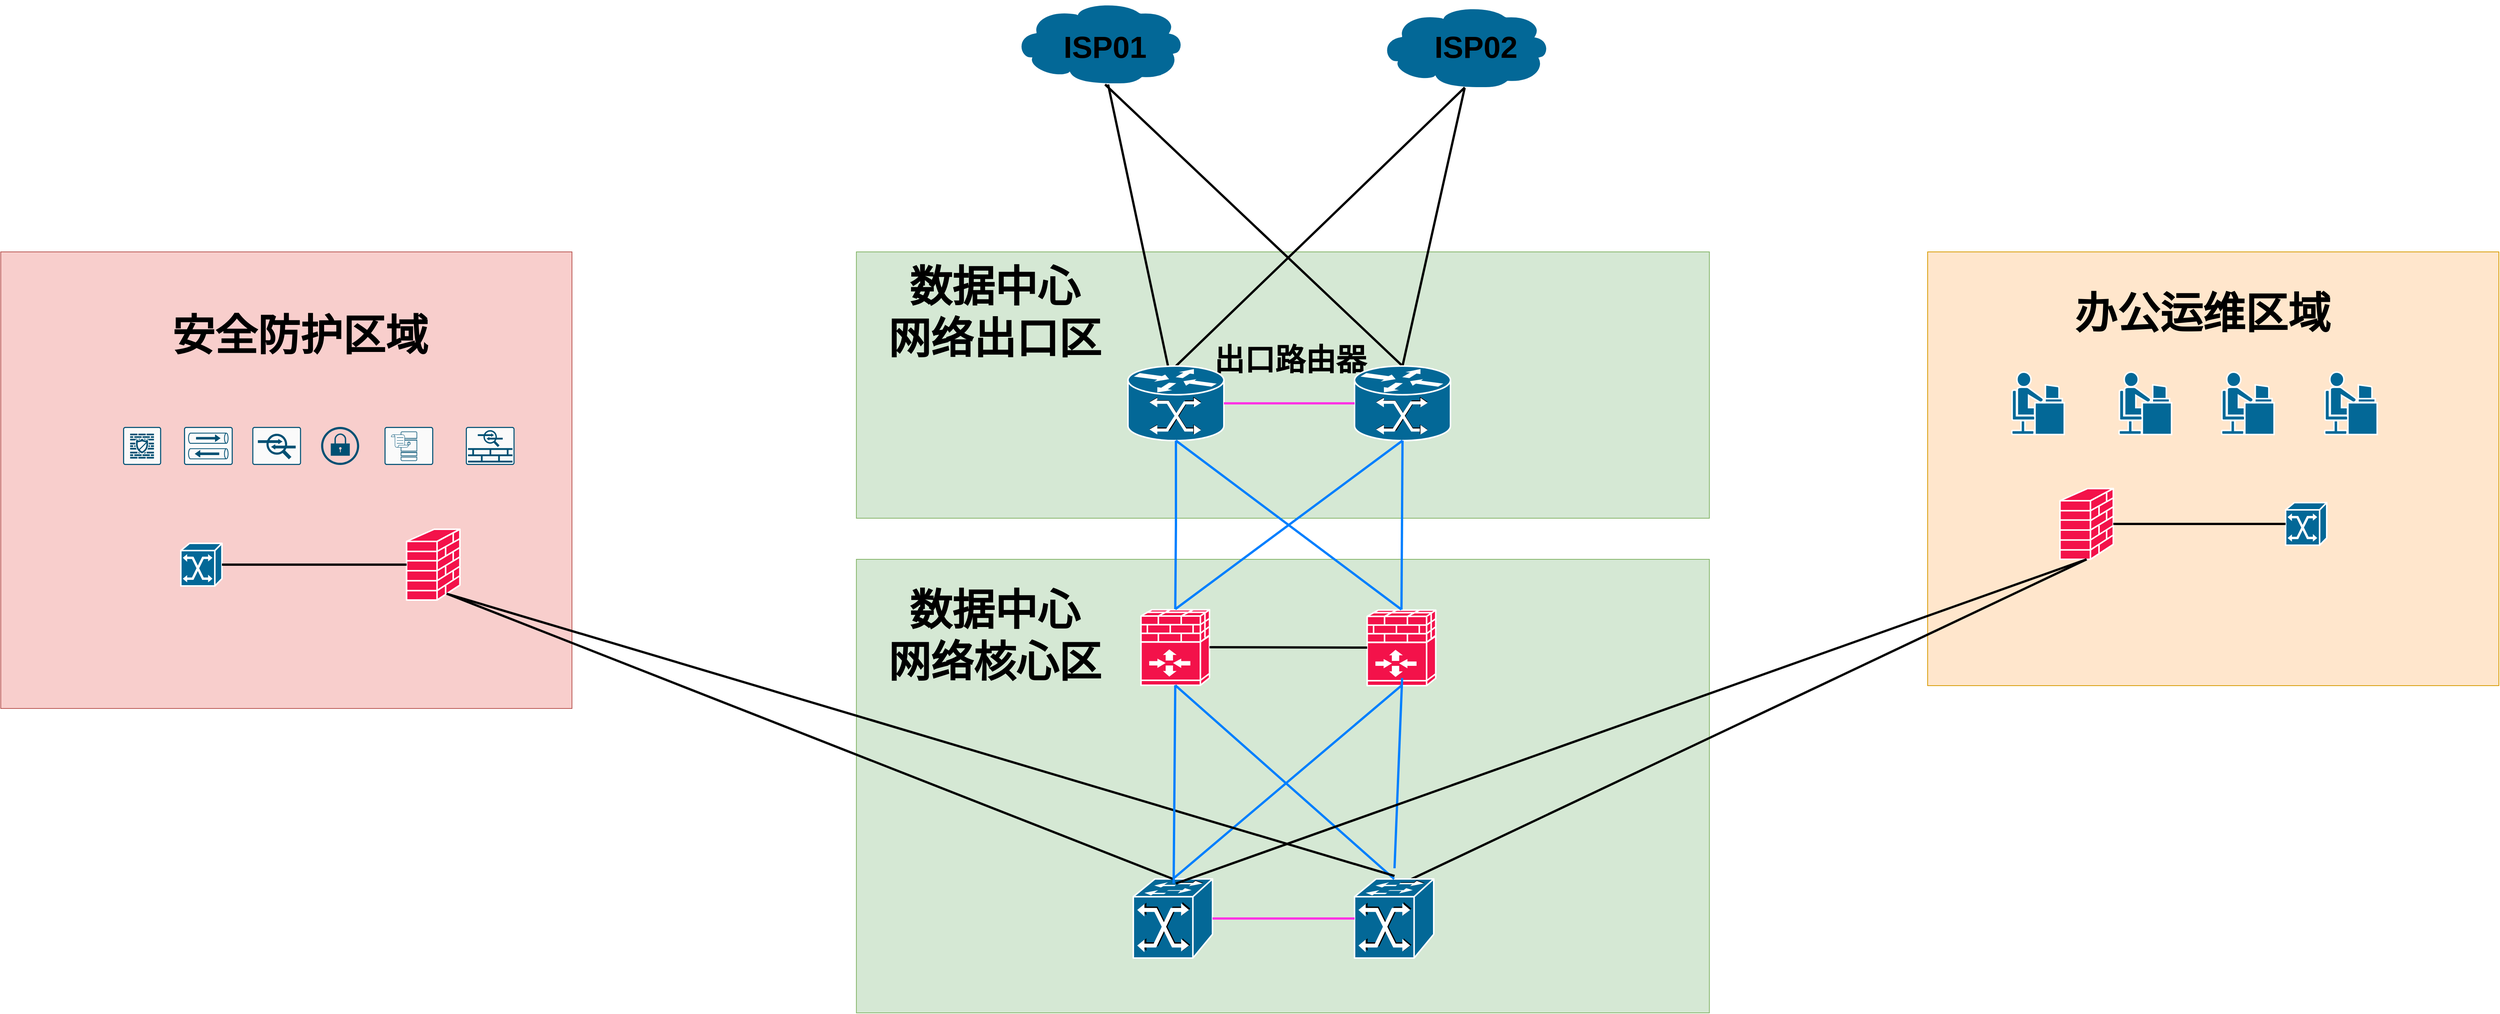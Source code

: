 <mxfile version="22.1.15" type="github">
  <diagram name="第 1 页" id="e8PkdAkC_buC88wBoFo7">
    <mxGraphModel dx="7595" dy="6432" grid="1" gridSize="10" guides="1" tooltips="1" connect="1" arrows="1" fold="1" page="1" pageScale="1" pageWidth="2339" pageHeight="3300" math="0" shadow="0">
      <root>
        <mxCell id="0" />
        <mxCell id="1" parent="0" />
        <mxCell id="6gW5B9_wZC029rqFil08-63" value="" style="rounded=0;whiteSpace=wrap;html=1;fillColor=#d5e8d4;strokeColor=#82b366;" parent="1" vertex="1">
          <mxGeometry x="863.42" y="594" width="1120" height="596" as="geometry" />
        </mxCell>
        <mxCell id="6gW5B9_wZC029rqFil08-65" value="" style="rounded=0;whiteSpace=wrap;html=1;fillColor=#d5e8d4;strokeColor=#82b366;" parent="1" vertex="1">
          <mxGeometry x="863.42" y="190" width="1120" height="350" as="geometry" />
        </mxCell>
        <mxCell id="w58-n9etHen17CW85D_R-123" value="" style="rounded=0;whiteSpace=wrap;html=1;fillColor=#ffe6cc;strokeColor=#d79b00;" parent="1" vertex="1">
          <mxGeometry x="2270" y="190" width="750" height="570" as="geometry" />
        </mxCell>
        <mxCell id="w58-n9etHen17CW85D_R-119" value="" style="rounded=0;whiteSpace=wrap;html=1;fillColor=#f8cecc;strokeColor=#b85450;" parent="1" vertex="1">
          <mxGeometry x="-260" y="190" width="750" height="600" as="geometry" />
        </mxCell>
        <mxCell id="ve32dZPm960FdzRgtReY-1" value="" style="shape=mxgraph.cisco.storage.cloud;sketch=0;html=1;pointerEvents=1;dashed=0;fillColor=#036897;strokeColor=#ffffff;strokeWidth=2;verticalLabelPosition=bottom;verticalAlign=top;align=center;outlineConnect=0;" parent="1" vertex="1">
          <mxGeometry x="1070" y="-140" width="224.5" height="110" as="geometry" />
        </mxCell>
        <mxCell id="ve32dZPm960FdzRgtReY-2" value="" style="shape=mxgraph.cisco.switches.atm_fast_gigabit_etherswitch;sketch=0;html=1;pointerEvents=1;dashed=0;fillColor=#036897;strokeColor=#ffffff;strokeWidth=2;verticalLabelPosition=bottom;verticalAlign=top;align=center;outlineConnect=0;" parent="1" vertex="1">
          <mxGeometry x="1227.04" y="1014" width="104" height="104" as="geometry" />
        </mxCell>
        <mxCell id="ve32dZPm960FdzRgtReY-6" value="" style="shape=mxgraph.cisco.security.ios_firewall;sketch=0;html=1;pointerEvents=1;dashed=0;fillColor=#f3124a;strokeColor=#ffffff;strokeWidth=2;verticalLabelPosition=bottom;verticalAlign=top;align=center;outlineConnect=0;" parent="1" vertex="1">
          <mxGeometry x="1237.12" y="659.5" width="90" height="100" as="geometry" />
        </mxCell>
        <mxCell id="ve32dZPm960FdzRgtReY-11" value="" style="shape=mxgraph.cisco.security.ios_firewall;sketch=0;html=1;pointerEvents=1;dashed=0;fillColor=#f3124a;strokeColor=#ffffff;strokeWidth=2;verticalLabelPosition=bottom;verticalAlign=top;align=center;outlineConnect=0;" parent="1" vertex="1">
          <mxGeometry x="1534.12" y="660" width="90" height="100" as="geometry" />
        </mxCell>
        <mxCell id="6gW5B9_wZC029rqFil08-25" style="rounded=0;orthogonalLoop=1;jettySize=auto;html=1;exitX=0.75;exitY=0.91;exitDx=0;exitDy=0;exitPerimeter=0;endArrow=none;strokeWidth=3;endFill=0;entryX=0.5;entryY=0;entryDx=0;entryDy=0;entryPerimeter=0;" parent="1" source="ve32dZPm960FdzRgtReY-13" target="ve32dZPm960FdzRgtReY-2" edge="1">
          <mxGeometry relative="1" as="geometry">
            <mxPoint x="1280" y="1030" as="targetPoint" />
          </mxGeometry>
        </mxCell>
        <mxCell id="ve32dZPm960FdzRgtReY-13" value="" style="shape=mxgraph.cisco.security.firewall;sketch=0;html=1;pointerEvents=1;dashed=0;fillColor=#f3124a;strokeColor=#ffffff;strokeWidth=2;verticalLabelPosition=bottom;verticalAlign=top;align=center;outlineConnect=0;" parent="1" vertex="1">
          <mxGeometry x="272.84" y="554.5" width="70" height="93" as="geometry" />
        </mxCell>
        <mxCell id="w58-n9etHen17CW85D_R-3" value="" style="shape=mxgraph.cisco.people.androgenous_person;sketch=0;html=1;pointerEvents=1;dashed=0;fillColor=#036897;strokeColor=#ffffff;strokeWidth=2;verticalLabelPosition=bottom;verticalAlign=top;align=center;outlineConnect=0;" parent="1" vertex="1">
          <mxGeometry x="2521.26" y="348" width="69" height="82" as="geometry" />
        </mxCell>
        <mxCell id="w58-n9etHen17CW85D_R-4" value="" style="sketch=0;points=[[0.015,0.015,0],[0.985,0.015,0],[0.985,0.985,0],[0.015,0.985,0],[0.25,0,0],[0.5,0,0],[0.75,0,0],[1,0.25,0],[1,0.5,0],[1,0.75,0],[0.75,1,0],[0.5,1,0],[0.25,1,0],[0,0.75,0],[0,0.5,0],[0,0.25,0]];verticalLabelPosition=bottom;html=1;verticalAlign=top;aspect=fixed;align=center;pointerEvents=1;shape=mxgraph.cisco19.rect;prIcon=asa_5500;fillColor=#FAFAFA;strokeColor=#005073;" parent="1" vertex="1">
          <mxGeometry x="350.61" y="420" width="64" height="50" as="geometry" />
        </mxCell>
        <mxCell id="w58-n9etHen17CW85D_R-5" value="" style="sketch=0;points=[[0.5,0,0],[1,0.5,0],[0.5,1,0],[0,0.5,0],[0.145,0.145,0],[0.856,0.145,0],[0.855,0.856,0],[0.145,0.855,0]];verticalLabelPosition=bottom;html=1;verticalAlign=top;aspect=fixed;align=center;pointerEvents=1;shape=mxgraph.cisco19.lock;fillColor=#005073;strokeColor=none;" parent="1" vertex="1">
          <mxGeometry x="160.61" y="420" width="50" height="50" as="geometry" />
        </mxCell>
        <mxCell id="w58-n9etHen17CW85D_R-6" value="" style="sketch=0;points=[[0.015,0.015,0],[0.985,0.015,0],[0.985,0.985,0],[0.015,0.985,0],[0.25,0,0],[0.5,0,0],[0.75,0,0],[1,0.25,0],[1,0.5,0],[1,0.75,0],[0.75,1,0],[0.5,1,0],[0.25,1,0],[0,0.75,0],[0,0.5,0],[0,0.25,0]];verticalLabelPosition=bottom;html=1;verticalAlign=top;aspect=fixed;align=center;pointerEvents=1;shape=mxgraph.cisco19.rect;prIcon=ips_ids;fillColor=#FAFAFA;strokeColor=#005073;" parent="1" vertex="1">
          <mxGeometry x="70.27" y="420" width="64" height="50" as="geometry" />
        </mxCell>
        <mxCell id="w58-n9etHen17CW85D_R-7" value="" style="sketch=0;points=[[0.015,0.015,0],[0.985,0.015,0],[0.985,0.985,0],[0.015,0.985,0],[0.25,0,0],[0.5,0,0],[0.75,0,0],[1,0.25,0],[1,0.5,0],[1,0.75,0],[0.75,1,0],[0.5,1,0],[0.25,1,0],[0,0.75,0],[0,0.5,0],[0,0.25,0]];verticalLabelPosition=bottom;html=1;verticalAlign=top;aspect=fixed;align=center;pointerEvents=1;shape=mxgraph.cisco19.rect;prIcon=vpn_concentrator;fillColor=#FAFAFA;strokeColor=#005073;" parent="1" vertex="1">
          <mxGeometry x="-19.39" y="420" width="64" height="50" as="geometry" />
        </mxCell>
        <mxCell id="w58-n9etHen17CW85D_R-8" value="" style="sketch=0;points=[[0.015,0.015,0],[0.985,0.015,0],[0.985,0.985,0],[0.015,0.985,0],[0.25,0,0],[0.5,0,0],[0.75,0,0],[1,0.25,0],[1,0.5,0],[1,0.75,0],[0.75,1,0],[0.5,1,0],[0.25,1,0],[0,0.75,0],[0,0.5,0],[0,0.25,0]];verticalLabelPosition=bottom;html=1;verticalAlign=top;aspect=fixed;align=center;pointerEvents=1;shape=mxgraph.cisco19.rect;prIcon=cisco_security_manager;fillColor=#FAFAFA;strokeColor=#005073;" parent="1" vertex="1">
          <mxGeometry x="243.85" y="420" width="64" height="50" as="geometry" />
        </mxCell>
        <mxCell id="w58-n9etHen17CW85D_R-9" value="" style="sketch=0;points=[[0.015,0.015,0],[0.985,0.015,0],[0.985,0.985,0],[0.015,0.985,0],[0.25,0,0],[0.5,0,0],[0.75,0,0],[1,0.25,0],[1,0.5,0],[1,0.75,0],[0.75,1,0],[0.5,1,0],[0.25,1,0],[0,0.75,0],[0,0.5,0],[0,0.25,0]];verticalLabelPosition=bottom;html=1;verticalAlign=top;aspect=fixed;align=center;pointerEvents=1;shape=mxgraph.cisco19.rect;prIcon=anti_malware2;fillColor=#FAFAFA;strokeColor=#005073;" parent="1" vertex="1">
          <mxGeometry x="-99.39" y="420" width="50" height="50" as="geometry" />
        </mxCell>
        <mxCell id="w58-n9etHen17CW85D_R-14" value="" style="shape=mxgraph.cisco.switches.atm_switch;sketch=0;html=1;pointerEvents=1;dashed=0;fillColor=#036897;strokeColor=#ffffff;strokeWidth=2;verticalLabelPosition=bottom;verticalAlign=top;align=center;outlineConnect=0;" parent="1" vertex="1">
          <mxGeometry x="2740.0" y="519.5" width="54" height="56" as="geometry" />
        </mxCell>
        <mxCell id="w58-n9etHen17CW85D_R-17" value="" style="shape=mxgraph.cisco.switches.atm_switch;sketch=0;html=1;pointerEvents=1;dashed=0;fillColor=#036897;strokeColor=#ffffff;strokeWidth=2;verticalLabelPosition=bottom;verticalAlign=top;align=center;outlineConnect=0;" parent="1" vertex="1">
          <mxGeometry x="-23.58" y="573" width="54" height="56" as="geometry" />
        </mxCell>
        <mxCell id="6gW5B9_wZC029rqFil08-62" style="rounded=0;orthogonalLoop=1;jettySize=auto;html=1;exitX=0.5;exitY=1;exitDx=0;exitDy=0;exitPerimeter=0;endArrow=none;strokeWidth=3;endFill=0;" parent="1" source="w58-n9etHen17CW85D_R-24" edge="1">
          <mxGeometry relative="1" as="geometry">
            <mxPoint x="1580" y="1020" as="targetPoint" />
          </mxGeometry>
        </mxCell>
        <mxCell id="w58-n9etHen17CW85D_R-24" value="" style="shape=mxgraph.cisco.security.firewall;sketch=0;html=1;pointerEvents=1;dashed=0;fillColor=#f3124a;strokeColor=#ffffff;strokeWidth=2;verticalLabelPosition=bottom;verticalAlign=top;align=center;outlineConnect=0;" parent="1" vertex="1">
          <mxGeometry x="2443.76" y="501" width="70" height="93" as="geometry" />
        </mxCell>
        <mxCell id="w58-n9etHen17CW85D_R-28" value="" style="shape=mxgraph.cisco.people.androgenous_person;sketch=0;html=1;pointerEvents=1;dashed=0;fillColor=#036897;strokeColor=#ffffff;strokeWidth=2;verticalLabelPosition=bottom;verticalAlign=top;align=center;outlineConnect=0;" parent="1" vertex="1">
          <mxGeometry x="2655.88" y="348" width="69" height="82" as="geometry" />
        </mxCell>
        <mxCell id="w58-n9etHen17CW85D_R-29" value="" style="shape=mxgraph.cisco.switches.atm_fast_gigabit_etherswitch;sketch=0;html=1;pointerEvents=1;dashed=0;fillColor=#036897;strokeColor=#ffffff;strokeWidth=2;verticalLabelPosition=bottom;verticalAlign=top;align=center;outlineConnect=0;" parent="1" vertex="1">
          <mxGeometry x="1517.5" y="1014" width="104" height="104" as="geometry" />
        </mxCell>
        <mxCell id="w58-n9etHen17CW85D_R-36" style="rounded=0;orthogonalLoop=1;jettySize=auto;html=1;exitX=1;exitY=0.5;exitDx=0;exitDy=0;exitPerimeter=0;entryX=0;entryY=0.5;entryDx=0;entryDy=0;entryPerimeter=0;endArrow=none;strokeWidth=3;endFill=0;" parent="1" source="ve32dZPm960FdzRgtReY-6" target="ve32dZPm960FdzRgtReY-11" edge="1">
          <mxGeometry relative="1" as="geometry" />
        </mxCell>
        <mxCell id="w58-n9etHen17CW85D_R-39" style="rounded=0;orthogonalLoop=1;jettySize=auto;html=1;exitX=0.5;exitY=1;exitDx=0;exitDy=0;exitPerimeter=0;entryX=0.5;entryY=0;entryDx=0;entryDy=0;entryPerimeter=0;endArrow=none;strokeColor=#007FFF;strokeWidth=3;endFill=0;" parent="1" source="ve32dZPm960FdzRgtReY-6" target="w58-n9etHen17CW85D_R-29" edge="1">
          <mxGeometry relative="1" as="geometry">
            <mxPoint x="1282.66" y="884" as="sourcePoint" />
            <mxPoint x="1587.54" y="934" as="targetPoint" />
          </mxGeometry>
        </mxCell>
        <mxCell id="w58-n9etHen17CW85D_R-40" style="rounded=0;orthogonalLoop=1;jettySize=auto;html=1;exitX=0.5;exitY=0;exitDx=0;exitDy=0;exitPerimeter=0;endArrow=none;strokeColor=#007FFF;strokeWidth=3;endFill=0;" parent="1" source="ve32dZPm960FdzRgtReY-2" edge="1">
          <mxGeometry relative="1" as="geometry">
            <mxPoint x="1285.04" y="934" as="sourcePoint" />
            <mxPoint x="1579" y="760" as="targetPoint" />
          </mxGeometry>
        </mxCell>
        <mxCell id="w58-n9etHen17CW85D_R-41" style="rounded=0;orthogonalLoop=1;jettySize=auto;html=1;endArrow=none;strokeColor=#007FFF;strokeWidth=3;endFill=0;" parent="1" edge="1">
          <mxGeometry relative="1" as="geometry">
            <mxPoint x="1580" y="750" as="sourcePoint" />
            <mxPoint x="1570" y="1000" as="targetPoint" />
          </mxGeometry>
        </mxCell>
        <mxCell id="w58-n9etHen17CW85D_R-49" style="rounded=0;orthogonalLoop=1;jettySize=auto;html=1;exitX=1;exitY=0.5;exitDx=0;exitDy=0;exitPerimeter=0;entryX=0;entryY=0.5;entryDx=0;entryDy=0;entryPerimeter=0;endArrow=none;strokeColor=#ff33e4;strokeWidth=3;endFill=0;" parent="1" source="ve32dZPm960FdzRgtReY-2" target="w58-n9etHen17CW85D_R-29" edge="1">
          <mxGeometry relative="1" as="geometry" />
        </mxCell>
        <mxCell id="w58-n9etHen17CW85D_R-59" style="rounded=0;orthogonalLoop=1;jettySize=auto;html=1;endArrow=none;strokeWidth=3;endFill=0;exitX=1;exitY=0.5;exitDx=0;exitDy=0;exitPerimeter=0;" parent="1" source="w58-n9etHen17CW85D_R-17" target="ve32dZPm960FdzRgtReY-13" edge="1">
          <mxGeometry relative="1" as="geometry">
            <mxPoint x="310.18" y="414.5" as="sourcePoint" />
            <mxPoint x="310.18" y="564.5" as="targetPoint" />
          </mxGeometry>
        </mxCell>
        <mxCell id="w58-n9etHen17CW85D_R-124" value="&lt;font size=&quot;1&quot; style=&quot;&quot;&gt;&lt;b style=&quot;font-size: 56px;&quot;&gt;安全防护区域&lt;/b&gt;&lt;/font&gt;" style="text;strokeColor=none;align=center;fillColor=none;html=1;verticalAlign=middle;whiteSpace=wrap;rounded=0;" parent="1" vertex="1">
          <mxGeometry x="-49.39" y="270" width="363.62" height="60" as="geometry" />
        </mxCell>
        <mxCell id="w58-n9etHen17CW85D_R-125" value="&lt;font size=&quot;1&quot; style=&quot;&quot;&gt;&lt;b style=&quot;font-size: 56px;&quot;&gt;办公运维区域&lt;/b&gt;&lt;/font&gt;" style="text;strokeColor=none;align=center;fillColor=none;html=1;verticalAlign=middle;whiteSpace=wrap;rounded=0;" parent="1" vertex="1">
          <mxGeometry x="2449.38" y="240.5" width="363.62" height="60" as="geometry" />
        </mxCell>
        <mxCell id="w58-n9etHen17CW85D_R-133" value="&lt;font size=&quot;1&quot; style=&quot;&quot;&gt;&lt;b style=&quot;font-size: 40px;&quot;&gt;ISP01&lt;/b&gt;&lt;/font&gt;" style="text;strokeColor=none;align=center;fillColor=none;html=1;verticalAlign=middle;whiteSpace=wrap;rounded=0;" parent="1" vertex="1">
          <mxGeometry x="1130" y="-100" width="119.56" height="40" as="geometry" />
        </mxCell>
        <mxCell id="y1MQxlQRy56ASpq9fu1t-6" style="rounded=0;orthogonalLoop=1;jettySize=auto;html=1;endArrow=none;endFill=0;strokeWidth=3;" parent="1" source="6gW5B9_wZC029rqFil08-6" target="ve32dZPm960FdzRgtReY-1" edge="1">
          <mxGeometry relative="1" as="geometry">
            <mxPoint x="1278.92" y="50" as="sourcePoint" />
          </mxGeometry>
        </mxCell>
        <mxCell id="y1MQxlQRy56ASpq9fu1t-10" style="rounded=0;orthogonalLoop=1;jettySize=auto;html=1;exitX=0.5;exitY=0;exitDx=0;exitDy=0;exitPerimeter=0;endArrow=none;strokeWidth=3;endFill=0;entryX=0.5;entryY=0.99;entryDx=0;entryDy=0;entryPerimeter=0;" parent="1" source="6gW5B9_wZC029rqFil08-7" target="y1MQxlQRy56ASpq9fu1t-3" edge="1">
          <mxGeometry relative="1" as="geometry">
            <mxPoint x="1610.92" y="-130" as="targetPoint" />
            <mxPoint x="1580.5" y="50" as="sourcePoint" />
          </mxGeometry>
        </mxCell>
        <mxCell id="y1MQxlQRy56ASpq9fu1t-3" value="" style="shape=mxgraph.cisco.storage.cloud;sketch=0;html=1;pointerEvents=1;dashed=0;fillColor=#036897;strokeColor=#ffffff;strokeWidth=2;verticalLabelPosition=bottom;verticalAlign=top;align=center;outlineConnect=0;" parent="1" vertex="1">
          <mxGeometry x="1550" y="-135" width="224.5" height="110" as="geometry" />
        </mxCell>
        <mxCell id="y1MQxlQRy56ASpq9fu1t-4" value="&lt;font size=&quot;1&quot; style=&quot;&quot;&gt;&lt;b style=&quot;font-size: 40px;&quot;&gt;ISP02&lt;/b&gt;&lt;/font&gt;" style="text;strokeColor=none;align=center;fillColor=none;html=1;verticalAlign=middle;whiteSpace=wrap;rounded=0;" parent="1" vertex="1">
          <mxGeometry x="1617.45" y="-100" width="119.56" height="40" as="geometry" />
        </mxCell>
        <mxCell id="y1MQxlQRy56ASpq9fu1t-9" style="rounded=0;orthogonalLoop=1;jettySize=auto;html=1;exitX=0.5;exitY=0;exitDx=0;exitDy=0;exitPerimeter=0;entryX=0.5;entryY=0.99;entryDx=0;entryDy=0;entryPerimeter=0;endArrow=none;strokeWidth=3;endFill=0;" parent="1" source="6gW5B9_wZC029rqFil08-6" target="y1MQxlQRy56ASpq9fu1t-3" edge="1">
          <mxGeometry relative="1" as="geometry">
            <mxPoint x="1278.92" y="50" as="sourcePoint" />
          </mxGeometry>
        </mxCell>
        <mxCell id="y1MQxlQRy56ASpq9fu1t-11" style="rounded=0;orthogonalLoop=1;jettySize=auto;html=1;exitX=0.5;exitY=0;exitDx=0;exitDy=0;exitPerimeter=0;endArrow=none;strokeWidth=3;endFill=0;" parent="1" source="6gW5B9_wZC029rqFil08-7" edge="1">
          <mxGeometry relative="1" as="geometry">
            <mxPoint x="1190" y="-30" as="targetPoint" />
            <mxPoint x="1580.5" y="50" as="sourcePoint" />
          </mxGeometry>
        </mxCell>
        <mxCell id="y1MQxlQRy56ASpq9fu1t-14" value="" style="shape=mxgraph.cisco.people.androgenous_person;sketch=0;html=1;pointerEvents=1;dashed=0;fillColor=#036897;strokeColor=#ffffff;strokeWidth=2;verticalLabelPosition=bottom;verticalAlign=top;align=center;outlineConnect=0;" parent="1" vertex="1">
          <mxGeometry x="2791.26" y="348" width="69" height="82" as="geometry" />
        </mxCell>
        <mxCell id="y1MQxlQRy56ASpq9fu1t-15" value="" style="shape=mxgraph.cisco.people.androgenous_person;sketch=0;html=1;pointerEvents=1;dashed=0;fillColor=#036897;strokeColor=#ffffff;strokeWidth=2;verticalLabelPosition=bottom;verticalAlign=top;align=center;outlineConnect=0;" parent="1" vertex="1">
          <mxGeometry x="2380.38" y="348" width="69" height="82" as="geometry" />
        </mxCell>
        <mxCell id="y1MQxlQRy56ASpq9fu1t-20" value="&lt;font size=&quot;1&quot; style=&quot;&quot;&gt;&lt;b style=&quot;font-size: 40px;&quot;&gt;出口路由器&lt;/b&gt;&lt;/font&gt;" style="text;strokeColor=none;align=center;fillColor=none;html=1;verticalAlign=middle;whiteSpace=wrap;rounded=0;" parent="1" vertex="1">
          <mxGeometry x="1250.92" y="301" width="363.62" height="60" as="geometry" />
        </mxCell>
        <mxCell id="6gW5B9_wZC029rqFil08-6" value="" style="shape=mxgraph.cisco.routers.gigabit_switch_atm_tag_router;sketch=0;html=1;pointerEvents=1;dashed=0;fillColor=#036897;strokeColor=#ffffff;strokeWidth=2;verticalLabelPosition=bottom;verticalAlign=top;align=center;outlineConnect=0;" parent="1" vertex="1">
          <mxGeometry x="1220" y="340" width="126" height="98" as="geometry" />
        </mxCell>
        <mxCell id="6gW5B9_wZC029rqFil08-7" value="" style="shape=mxgraph.cisco.routers.gigabit_switch_atm_tag_router;sketch=0;html=1;pointerEvents=1;dashed=0;fillColor=#036897;strokeColor=#ffffff;strokeWidth=2;verticalLabelPosition=bottom;verticalAlign=top;align=center;outlineConnect=0;" parent="1" vertex="1">
          <mxGeometry x="1517.5" y="340" width="126" height="98" as="geometry" />
        </mxCell>
        <mxCell id="6gW5B9_wZC029rqFil08-9" style="rounded=0;orthogonalLoop=1;jettySize=auto;html=1;exitX=1;exitY=0.5;exitDx=0;exitDy=0;exitPerimeter=0;entryX=0;entryY=0.5;entryDx=0;entryDy=0;entryPerimeter=0;endArrow=none;strokeColor=#ff33e4;strokeWidth=3;endFill=0;" parent="1" source="6gW5B9_wZC029rqFil08-6" target="6gW5B9_wZC029rqFil08-7" edge="1">
          <mxGeometry relative="1" as="geometry" />
        </mxCell>
        <mxCell id="6gW5B9_wZC029rqFil08-10" style="edgeStyle=orthogonalEdgeStyle;rounded=0;orthogonalLoop=1;jettySize=auto;html=1;exitX=0.5;exitY=1;exitDx=0;exitDy=0;exitPerimeter=0;entryX=0.5;entryY=0;entryDx=0;entryDy=0;entryPerimeter=0;endArrow=none;strokeColor=#007FFF;strokeWidth=3;endFill=0;" parent="1" source="6gW5B9_wZC029rqFil08-6" target="ve32dZPm960FdzRgtReY-6" edge="1">
          <mxGeometry relative="1" as="geometry" />
        </mxCell>
        <mxCell id="6gW5B9_wZC029rqFil08-11" style="rounded=0;orthogonalLoop=1;jettySize=auto;html=1;exitX=0.5;exitY=1;exitDx=0;exitDy=0;exitPerimeter=0;entryX=0.5;entryY=0;entryDx=0;entryDy=0;entryPerimeter=0;endArrow=none;strokeColor=#007FFF;strokeWidth=3;endFill=0;" parent="1" source="6gW5B9_wZC029rqFil08-6" target="ve32dZPm960FdzRgtReY-11" edge="1">
          <mxGeometry relative="1" as="geometry" />
        </mxCell>
        <mxCell id="6gW5B9_wZC029rqFil08-12" style="rounded=0;orthogonalLoop=1;jettySize=auto;html=1;exitX=0.5;exitY=1;exitDx=0;exitDy=0;exitPerimeter=0;entryX=0.5;entryY=0;entryDx=0;entryDy=0;entryPerimeter=0;endArrow=none;strokeColor=#007FFF;strokeWidth=3;endFill=0;" parent="1" source="6gW5B9_wZC029rqFil08-7" target="ve32dZPm960FdzRgtReY-6" edge="1">
          <mxGeometry relative="1" as="geometry" />
        </mxCell>
        <mxCell id="6gW5B9_wZC029rqFil08-13" style="rounded=0;orthogonalLoop=1;jettySize=auto;html=1;exitX=0.5;exitY=1;exitDx=0;exitDy=0;exitPerimeter=0;entryX=0.5;entryY=0;entryDx=0;entryDy=0;entryPerimeter=0;endArrow=none;strokeColor=#007FFF;strokeWidth=3;endFill=0;" parent="1" source="6gW5B9_wZC029rqFil08-7" target="ve32dZPm960FdzRgtReY-11" edge="1">
          <mxGeometry relative="1" as="geometry" />
        </mxCell>
        <mxCell id="6gW5B9_wZC029rqFil08-22" style="rounded=0;orthogonalLoop=1;jettySize=auto;html=1;entryX=1;entryY=0.5;entryDx=0;entryDy=0;entryPerimeter=0;endArrow=none;strokeWidth=3;endFill=0;" parent="1" source="w58-n9etHen17CW85D_R-14" target="w58-n9etHen17CW85D_R-24" edge="1">
          <mxGeometry relative="1" as="geometry" />
        </mxCell>
        <mxCell id="6gW5B9_wZC029rqFil08-26" style="rounded=0;orthogonalLoop=1;jettySize=auto;html=1;exitX=0.75;exitY=0.91;exitDx=0;exitDy=0;exitPerimeter=0;endArrow=none;strokeWidth=3;endFill=0;" parent="1" source="ve32dZPm960FdzRgtReY-13" edge="1">
          <mxGeometry relative="1" as="geometry">
            <mxPoint x="1570" y="1010" as="targetPoint" />
          </mxGeometry>
        </mxCell>
        <mxCell id="6gW5B9_wZC029rqFil08-27" style="rounded=0;orthogonalLoop=1;jettySize=auto;html=1;entryX=0.5;entryY=1;entryDx=0;entryDy=0;entryPerimeter=0;endArrow=none;strokeWidth=3;endFill=0;" parent="1" target="w58-n9etHen17CW85D_R-24" edge="1">
          <mxGeometry relative="1" as="geometry">
            <mxPoint x="1283" y="1020" as="sourcePoint" />
          </mxGeometry>
        </mxCell>
        <mxCell id="6gW5B9_wZC029rqFil08-64" value="&lt;font style=&quot;font-size: 56px;&quot;&gt;&lt;b style=&quot;&quot;&gt;数据中心&lt;br&gt;网络核心区&lt;br&gt;&lt;/b&gt;&lt;/font&gt;" style="text;strokeColor=none;align=center;fillColor=none;html=1;verticalAlign=middle;whiteSpace=wrap;rounded=0;" parent="1" vertex="1">
          <mxGeometry x="863.42" y="630.5" width="363.62" height="129.5" as="geometry" />
        </mxCell>
        <mxCell id="6gW5B9_wZC029rqFil08-66" value="&lt;font style=&quot;font-size: 56px;&quot;&gt;&lt;b style=&quot;&quot;&gt;数据中心&lt;br&gt;网络出口区&lt;/b&gt;&lt;/font&gt;" style="text;strokeColor=none;align=center;fillColor=none;html=1;verticalAlign=middle;whiteSpace=wrap;rounded=0;" parent="1" vertex="1">
          <mxGeometry x="885.23" y="200" width="320" height="140" as="geometry" />
        </mxCell>
        <mxCell id="s4PAeA56a1w9hzO6Y_2n-11" value="" style="rounded=0;orthogonalLoop=1;jettySize=auto;html=1;exitX=0.5;exitY=1;exitDx=0;exitDy=0;exitPerimeter=0;endArrow=none;strokeColor=#007FFF;strokeWidth=3;endFill=0;" parent="1" source="ve32dZPm960FdzRgtReY-6" edge="1">
          <mxGeometry relative="1" as="geometry">
            <mxPoint x="1282" y="759" as="sourcePoint" />
            <mxPoint x="1280" y="1020" as="targetPoint" />
          </mxGeometry>
        </mxCell>
      </root>
    </mxGraphModel>
  </diagram>
</mxfile>
